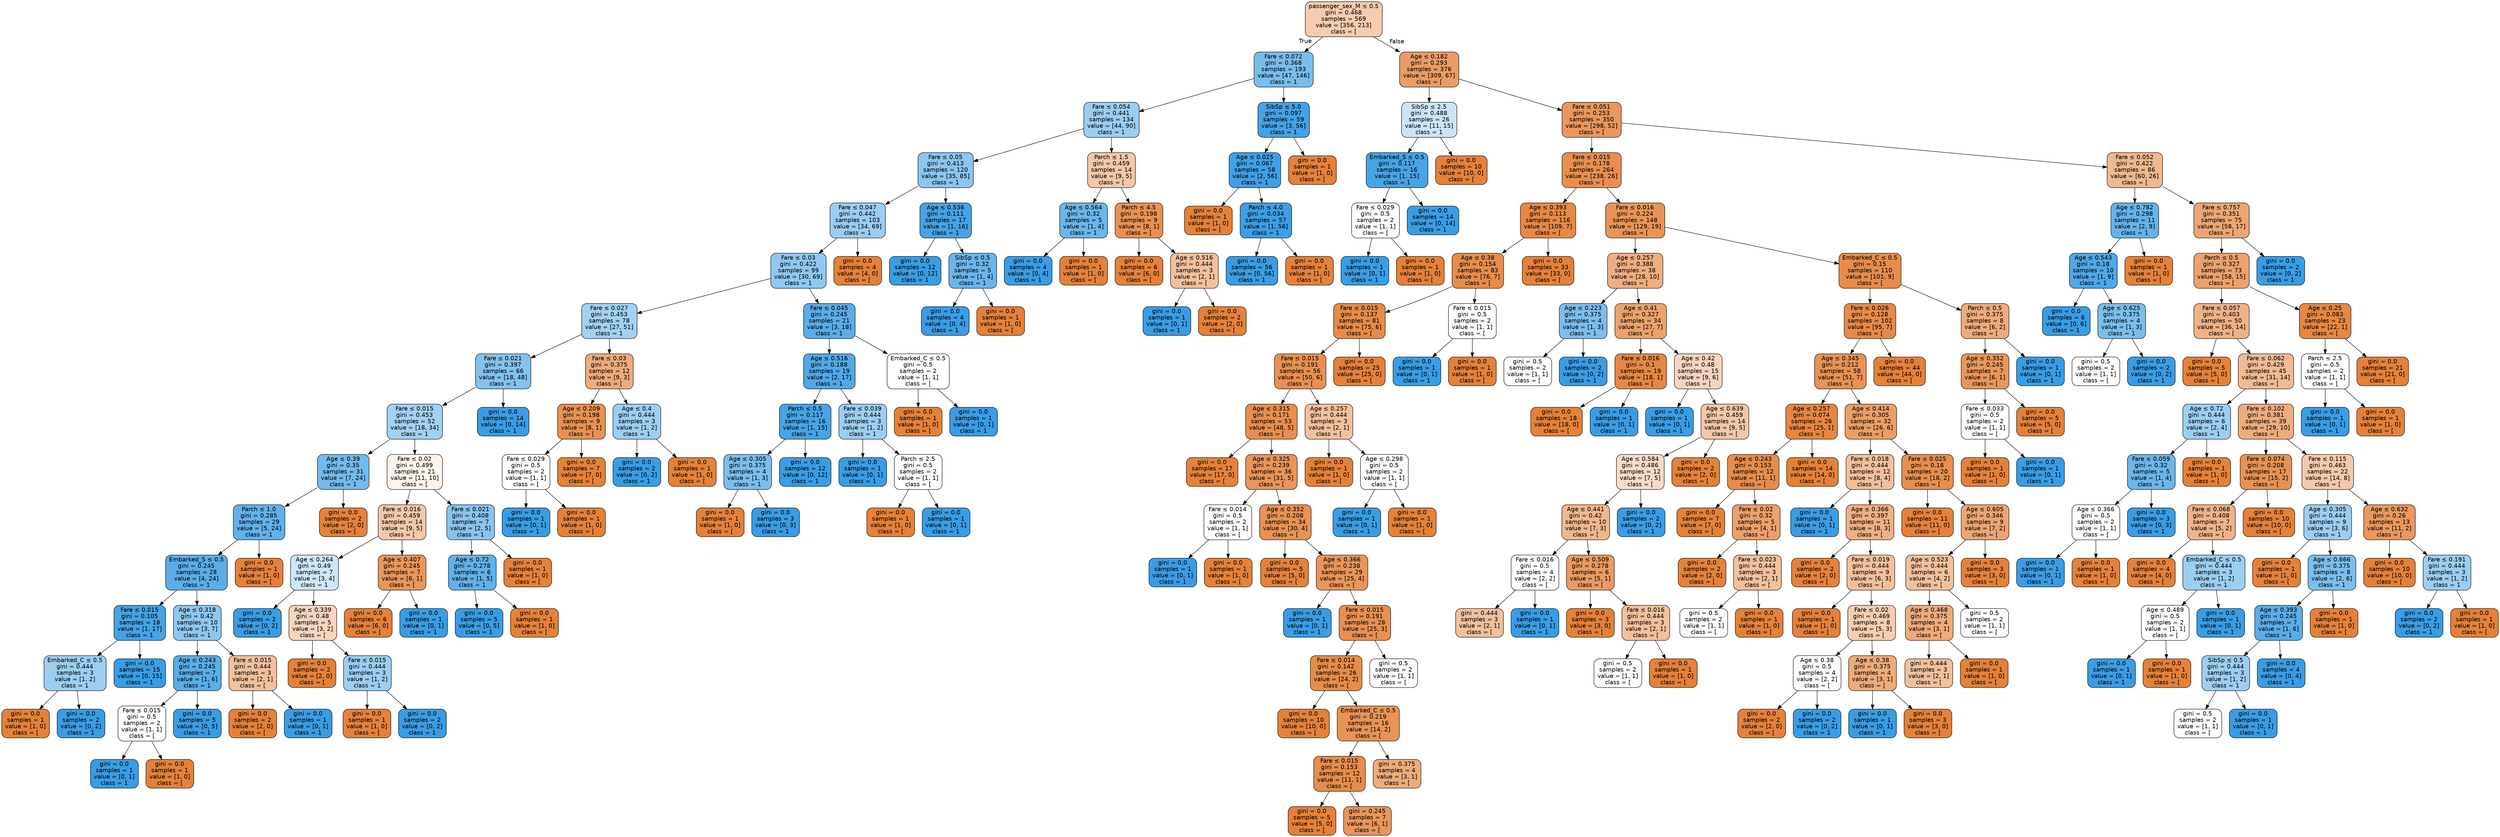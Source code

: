 digraph Tree {
node [shape=box, style="filled, rounded", color="black", fontname=helvetica] ;
edge [fontname=helvetica] ;
0 [label=<passenger_sex_M &le; 0.5<br/>gini = 0.468<br/>samples = 569<br/>value = [356, 213]<br/>class = [>, fillcolor="#f5ccaf"] ;
1 [label=<Fare &le; 0.072<br/>gini = 0.368<br/>samples = 193<br/>value = [47, 146]<br/>class = 1>, fillcolor="#79bded"] ;
0 -> 1 [labeldistance=2.5, labelangle=45, headlabel="True"] ;
2 [label=<Fare &le; 0.054<br/>gini = 0.441<br/>samples = 134<br/>value = [44, 90]<br/>class = 1>, fillcolor="#9acdf2"] ;
1 -> 2 ;
3 [label=<Fare &le; 0.05<br/>gini = 0.413<br/>samples = 120<br/>value = [35, 85]<br/>class = 1>, fillcolor="#8bc5f0"] ;
2 -> 3 ;
4 [label=<Fare &le; 0.047<br/>gini = 0.442<br/>samples = 103<br/>value = [34, 69]<br/>class = 1>, fillcolor="#9bcdf2"] ;
3 -> 4 ;
5 [label=<Fare &le; 0.03<br/>gini = 0.422<br/>samples = 99<br/>value = [30, 69]<br/>class = 1>, fillcolor="#8fc8f0"] ;
4 -> 5 ;
6 [label=<Fare &le; 0.027<br/>gini = 0.453<br/>samples = 78<br/>value = [27, 51]<br/>class = 1>, fillcolor="#a2d1f3"] ;
5 -> 6 ;
7 [label=<Fare &le; 0.021<br/>gini = 0.397<br/>samples = 66<br/>value = [18, 48]<br/>class = 1>, fillcolor="#83c2ef"] ;
6 -> 7 ;
8 [label=<Fare &le; 0.015<br/>gini = 0.453<br/>samples = 52<br/>value = [18, 34]<br/>class = 1>, fillcolor="#a2d1f3"] ;
7 -> 8 ;
9 [label=<Age &le; 0.39<br/>gini = 0.35<br/>samples = 31<br/>value = [7, 24]<br/>class = 1>, fillcolor="#73baed"] ;
8 -> 9 ;
10 [label=<Parch &le; 1.0<br/>gini = 0.285<br/>samples = 29<br/>value = [5, 24]<br/>class = 1>, fillcolor="#62b1ea"] ;
9 -> 10 ;
11 [label=<Embarked_S &le; 0.5<br/>gini = 0.245<br/>samples = 28<br/>value = [4, 24]<br/>class = 1>, fillcolor="#5aade9"] ;
10 -> 11 ;
12 [label=<Fare &le; 0.015<br/>gini = 0.105<br/>samples = 18<br/>value = [1, 17]<br/>class = 1>, fillcolor="#45a3e7"] ;
11 -> 12 ;
13 [label=<Embarked_C &le; 0.5<br/>gini = 0.444<br/>samples = 3<br/>value = [1, 2]<br/>class = 1>, fillcolor="#9ccef2"] ;
12 -> 13 ;
14 [label=<gini = 0.0<br/>samples = 1<br/>value = [1, 0]<br/>class = [>, fillcolor="#e58139"] ;
13 -> 14 ;
15 [label=<gini = 0.0<br/>samples = 2<br/>value = [0, 2]<br/>class = 1>, fillcolor="#399de5"] ;
13 -> 15 ;
16 [label=<gini = 0.0<br/>samples = 15<br/>value = [0, 15]<br/>class = 1>, fillcolor="#399de5"] ;
12 -> 16 ;
17 [label=<Age &le; 0.318<br/>gini = 0.42<br/>samples = 10<br/>value = [3, 7]<br/>class = 1>, fillcolor="#8ec7f0"] ;
11 -> 17 ;
18 [label=<Age &le; 0.243<br/>gini = 0.245<br/>samples = 7<br/>value = [1, 6]<br/>class = 1>, fillcolor="#5aade9"] ;
17 -> 18 ;
19 [label=<Fare &le; 0.015<br/>gini = 0.5<br/>samples = 2<br/>value = [1, 1]<br/>class = [>, fillcolor="#ffffff"] ;
18 -> 19 ;
20 [label=<gini = 0.0<br/>samples = 1<br/>value = [0, 1]<br/>class = 1>, fillcolor="#399de5"] ;
19 -> 20 ;
21 [label=<gini = 0.0<br/>samples = 1<br/>value = [1, 0]<br/>class = [>, fillcolor="#e58139"] ;
19 -> 21 ;
22 [label=<gini = 0.0<br/>samples = 5<br/>value = [0, 5]<br/>class = 1>, fillcolor="#399de5"] ;
18 -> 22 ;
23 [label=<Fare &le; 0.015<br/>gini = 0.444<br/>samples = 3<br/>value = [2, 1]<br/>class = [>, fillcolor="#f2c09c"] ;
17 -> 23 ;
24 [label=<gini = 0.0<br/>samples = 2<br/>value = [2, 0]<br/>class = [>, fillcolor="#e58139"] ;
23 -> 24 ;
25 [label=<gini = 0.0<br/>samples = 1<br/>value = [0, 1]<br/>class = 1>, fillcolor="#399de5"] ;
23 -> 25 ;
26 [label=<gini = 0.0<br/>samples = 1<br/>value = [1, 0]<br/>class = [>, fillcolor="#e58139"] ;
10 -> 26 ;
27 [label=<gini = 0.0<br/>samples = 2<br/>value = [2, 0]<br/>class = [>, fillcolor="#e58139"] ;
9 -> 27 ;
28 [label=<Fare &le; 0.02<br/>gini = 0.499<br/>samples = 21<br/>value = [11, 10]<br/>class = [>, fillcolor="#fdf4ed"] ;
8 -> 28 ;
29 [label=<Fare &le; 0.016<br/>gini = 0.459<br/>samples = 14<br/>value = [9, 5]<br/>class = [>, fillcolor="#f3c7a7"] ;
28 -> 29 ;
30 [label=<Age &le; 0.264<br/>gini = 0.49<br/>samples = 7<br/>value = [3, 4]<br/>class = 1>, fillcolor="#cee6f8"] ;
29 -> 30 ;
31 [label=<gini = 0.0<br/>samples = 2<br/>value = [0, 2]<br/>class = 1>, fillcolor="#399de5"] ;
30 -> 31 ;
32 [label=<Age &le; 0.339<br/>gini = 0.48<br/>samples = 5<br/>value = [3, 2]<br/>class = [>, fillcolor="#f6d5bd"] ;
30 -> 32 ;
33 [label=<gini = 0.0<br/>samples = 2<br/>value = [2, 0]<br/>class = [>, fillcolor="#e58139"] ;
32 -> 33 ;
34 [label=<Fare &le; 0.015<br/>gini = 0.444<br/>samples = 3<br/>value = [1, 2]<br/>class = 1>, fillcolor="#9ccef2"] ;
32 -> 34 ;
35 [label=<gini = 0.0<br/>samples = 1<br/>value = [1, 0]<br/>class = [>, fillcolor="#e58139"] ;
34 -> 35 ;
36 [label=<gini = 0.0<br/>samples = 2<br/>value = [0, 2]<br/>class = 1>, fillcolor="#399de5"] ;
34 -> 36 ;
37 [label=<Age &le; 0.407<br/>gini = 0.245<br/>samples = 7<br/>value = [6, 1]<br/>class = [>, fillcolor="#e9965a"] ;
29 -> 37 ;
38 [label=<gini = 0.0<br/>samples = 6<br/>value = [6, 0]<br/>class = [>, fillcolor="#e58139"] ;
37 -> 38 ;
39 [label=<gini = 0.0<br/>samples = 1<br/>value = [0, 1]<br/>class = 1>, fillcolor="#399de5"] ;
37 -> 39 ;
40 [label=<Fare &le; 0.021<br/>gini = 0.408<br/>samples = 7<br/>value = [2, 5]<br/>class = 1>, fillcolor="#88c4ef"] ;
28 -> 40 ;
41 [label=<Age &le; 0.72<br/>gini = 0.278<br/>samples = 6<br/>value = [1, 5]<br/>class = 1>, fillcolor="#61b1ea"] ;
40 -> 41 ;
42 [label=<gini = 0.0<br/>samples = 5<br/>value = [0, 5]<br/>class = 1>, fillcolor="#399de5"] ;
41 -> 42 ;
43 [label=<gini = 0.0<br/>samples = 1<br/>value = [1, 0]<br/>class = [>, fillcolor="#e58139"] ;
41 -> 43 ;
44 [label=<gini = 0.0<br/>samples = 1<br/>value = [1, 0]<br/>class = [>, fillcolor="#e58139"] ;
40 -> 44 ;
45 [label=<gini = 0.0<br/>samples = 14<br/>value = [0, 14]<br/>class = 1>, fillcolor="#399de5"] ;
7 -> 45 ;
46 [label=<Fare &le; 0.03<br/>gini = 0.375<br/>samples = 12<br/>value = [9, 3]<br/>class = [>, fillcolor="#eeab7b"] ;
6 -> 46 ;
47 [label=<Age &le; 0.209<br/>gini = 0.198<br/>samples = 9<br/>value = [8, 1]<br/>class = [>, fillcolor="#e89152"] ;
46 -> 47 ;
48 [label=<Fare &le; 0.029<br/>gini = 0.5<br/>samples = 2<br/>value = [1, 1]<br/>class = [>, fillcolor="#ffffff"] ;
47 -> 48 ;
49 [label=<gini = 0.0<br/>samples = 1<br/>value = [0, 1]<br/>class = 1>, fillcolor="#399de5"] ;
48 -> 49 ;
50 [label=<gini = 0.0<br/>samples = 1<br/>value = [1, 0]<br/>class = [>, fillcolor="#e58139"] ;
48 -> 50 ;
51 [label=<gini = 0.0<br/>samples = 7<br/>value = [7, 0]<br/>class = [>, fillcolor="#e58139"] ;
47 -> 51 ;
52 [label=<Age &le; 0.4<br/>gini = 0.444<br/>samples = 3<br/>value = [1, 2]<br/>class = 1>, fillcolor="#9ccef2"] ;
46 -> 52 ;
53 [label=<gini = 0.0<br/>samples = 2<br/>value = [0, 2]<br/>class = 1>, fillcolor="#399de5"] ;
52 -> 53 ;
54 [label=<gini = 0.0<br/>samples = 1<br/>value = [1, 0]<br/>class = [>, fillcolor="#e58139"] ;
52 -> 54 ;
55 [label=<Fare &le; 0.045<br/>gini = 0.245<br/>samples = 21<br/>value = [3, 18]<br/>class = 1>, fillcolor="#5aade9"] ;
5 -> 55 ;
56 [label=<Age &le; 0.516<br/>gini = 0.188<br/>samples = 19<br/>value = [2, 17]<br/>class = 1>, fillcolor="#50a9e8"] ;
55 -> 56 ;
57 [label=<Parch &le; 0.5<br/>gini = 0.117<br/>samples = 16<br/>value = [1, 15]<br/>class = 1>, fillcolor="#46a4e7"] ;
56 -> 57 ;
58 [label=<Age &le; 0.305<br/>gini = 0.375<br/>samples = 4<br/>value = [1, 3]<br/>class = 1>, fillcolor="#7bbeee"] ;
57 -> 58 ;
59 [label=<gini = 0.0<br/>samples = 1<br/>value = [1, 0]<br/>class = [>, fillcolor="#e58139"] ;
58 -> 59 ;
60 [label=<gini = 0.0<br/>samples = 3<br/>value = [0, 3]<br/>class = 1>, fillcolor="#399de5"] ;
58 -> 60 ;
61 [label=<gini = 0.0<br/>samples = 12<br/>value = [0, 12]<br/>class = 1>, fillcolor="#399de5"] ;
57 -> 61 ;
62 [label=<Fare &le; 0.039<br/>gini = 0.444<br/>samples = 3<br/>value = [1, 2]<br/>class = 1>, fillcolor="#9ccef2"] ;
56 -> 62 ;
63 [label=<gini = 0.0<br/>samples = 1<br/>value = [0, 1]<br/>class = 1>, fillcolor="#399de5"] ;
62 -> 63 ;
64 [label=<Parch &le; 2.5<br/>gini = 0.5<br/>samples = 2<br/>value = [1, 1]<br/>class = [>, fillcolor="#ffffff"] ;
62 -> 64 ;
65 [label=<gini = 0.0<br/>samples = 1<br/>value = [1, 0]<br/>class = [>, fillcolor="#e58139"] ;
64 -> 65 ;
66 [label=<gini = 0.0<br/>samples = 1<br/>value = [0, 1]<br/>class = 1>, fillcolor="#399de5"] ;
64 -> 66 ;
67 [label=<Embarked_C &le; 0.5<br/>gini = 0.5<br/>samples = 2<br/>value = [1, 1]<br/>class = [>, fillcolor="#ffffff"] ;
55 -> 67 ;
68 [label=<gini = 0.0<br/>samples = 1<br/>value = [1, 0]<br/>class = [>, fillcolor="#e58139"] ;
67 -> 68 ;
69 [label=<gini = 0.0<br/>samples = 1<br/>value = [0, 1]<br/>class = 1>, fillcolor="#399de5"] ;
67 -> 69 ;
70 [label=<gini = 0.0<br/>samples = 4<br/>value = [4, 0]<br/>class = [>, fillcolor="#e58139"] ;
4 -> 70 ;
71 [label=<Age &le; 0.536<br/>gini = 0.111<br/>samples = 17<br/>value = [1, 16]<br/>class = 1>, fillcolor="#45a3e7"] ;
3 -> 71 ;
72 [label=<gini = 0.0<br/>samples = 12<br/>value = [0, 12]<br/>class = 1>, fillcolor="#399de5"] ;
71 -> 72 ;
73 [label=<SibSp &le; 0.5<br/>gini = 0.32<br/>samples = 5<br/>value = [1, 4]<br/>class = 1>, fillcolor="#6ab6ec"] ;
71 -> 73 ;
74 [label=<gini = 0.0<br/>samples = 4<br/>value = [0, 4]<br/>class = 1>, fillcolor="#399de5"] ;
73 -> 74 ;
75 [label=<gini = 0.0<br/>samples = 1<br/>value = [1, 0]<br/>class = [>, fillcolor="#e58139"] ;
73 -> 75 ;
76 [label=<Parch &le; 1.5<br/>gini = 0.459<br/>samples = 14<br/>value = [9, 5]<br/>class = [>, fillcolor="#f3c7a7"] ;
2 -> 76 ;
77 [label=<Age &le; 0.564<br/>gini = 0.32<br/>samples = 5<br/>value = [1, 4]<br/>class = 1>, fillcolor="#6ab6ec"] ;
76 -> 77 ;
78 [label=<gini = 0.0<br/>samples = 4<br/>value = [0, 4]<br/>class = 1>, fillcolor="#399de5"] ;
77 -> 78 ;
79 [label=<gini = 0.0<br/>samples = 1<br/>value = [1, 0]<br/>class = [>, fillcolor="#e58139"] ;
77 -> 79 ;
80 [label=<Parch &le; 4.5<br/>gini = 0.198<br/>samples = 9<br/>value = [8, 1]<br/>class = [>, fillcolor="#e89152"] ;
76 -> 80 ;
81 [label=<gini = 0.0<br/>samples = 6<br/>value = [6, 0]<br/>class = [>, fillcolor="#e58139"] ;
80 -> 81 ;
82 [label=<Age &le; 0.516<br/>gini = 0.444<br/>samples = 3<br/>value = [2, 1]<br/>class = [>, fillcolor="#f2c09c"] ;
80 -> 82 ;
83 [label=<gini = 0.0<br/>samples = 1<br/>value = [0, 1]<br/>class = 1>, fillcolor="#399de5"] ;
82 -> 83 ;
84 [label=<gini = 0.0<br/>samples = 2<br/>value = [2, 0]<br/>class = [>, fillcolor="#e58139"] ;
82 -> 84 ;
85 [label=<SibSp &le; 5.0<br/>gini = 0.097<br/>samples = 59<br/>value = [3, 56]<br/>class = 1>, fillcolor="#44a2e6"] ;
1 -> 85 ;
86 [label=<Age &le; 0.025<br/>gini = 0.067<br/>samples = 58<br/>value = [2, 56]<br/>class = 1>, fillcolor="#40a0e6"] ;
85 -> 86 ;
87 [label=<gini = 0.0<br/>samples = 1<br/>value = [1, 0]<br/>class = [>, fillcolor="#e58139"] ;
86 -> 87 ;
88 [label=<Parch &le; 4.0<br/>gini = 0.034<br/>samples = 57<br/>value = [1, 56]<br/>class = 1>, fillcolor="#3d9fe5"] ;
86 -> 88 ;
89 [label=<gini = 0.0<br/>samples = 56<br/>value = [0, 56]<br/>class = 1>, fillcolor="#399de5"] ;
88 -> 89 ;
90 [label=<gini = 0.0<br/>samples = 1<br/>value = [1, 0]<br/>class = [>, fillcolor="#e58139"] ;
88 -> 90 ;
91 [label=<gini = 0.0<br/>samples = 1<br/>value = [1, 0]<br/>class = [>, fillcolor="#e58139"] ;
85 -> 91 ;
92 [label=<Age &le; 0.182<br/>gini = 0.293<br/>samples = 376<br/>value = [309, 67]<br/>class = [>, fillcolor="#eb9c64"] ;
0 -> 92 [labeldistance=2.5, labelangle=-45, headlabel="False"] ;
93 [label=<SibSp &le; 2.5<br/>gini = 0.488<br/>samples = 26<br/>value = [11, 15]<br/>class = 1>, fillcolor="#cae5f8"] ;
92 -> 93 ;
94 [label=<Embarked_S &le; 0.5<br/>gini = 0.117<br/>samples = 16<br/>value = [1, 15]<br/>class = 1>, fillcolor="#46a4e7"] ;
93 -> 94 ;
95 [label=<Fare &le; 0.029<br/>gini = 0.5<br/>samples = 2<br/>value = [1, 1]<br/>class = [>, fillcolor="#ffffff"] ;
94 -> 95 ;
96 [label=<gini = 0.0<br/>samples = 1<br/>value = [0, 1]<br/>class = 1>, fillcolor="#399de5"] ;
95 -> 96 ;
97 [label=<gini = 0.0<br/>samples = 1<br/>value = [1, 0]<br/>class = [>, fillcolor="#e58139"] ;
95 -> 97 ;
98 [label=<gini = 0.0<br/>samples = 14<br/>value = [0, 14]<br/>class = 1>, fillcolor="#399de5"] ;
94 -> 98 ;
99 [label=<gini = 0.0<br/>samples = 10<br/>value = [10, 0]<br/>class = [>, fillcolor="#e58139"] ;
93 -> 99 ;
100 [label=<Fare &le; 0.051<br/>gini = 0.253<br/>samples = 350<br/>value = [298, 52]<br/>class = [>, fillcolor="#ea975c"] ;
92 -> 100 ;
101 [label=<Fare &le; 0.015<br/>gini = 0.178<br/>samples = 264<br/>value = [238, 26]<br/>class = [>, fillcolor="#e88f4f"] ;
100 -> 101 ;
102 [label=<Age &le; 0.393<br/>gini = 0.113<br/>samples = 116<br/>value = [109, 7]<br/>class = [>, fillcolor="#e78946"] ;
101 -> 102 ;
103 [label=<Age &le; 0.38<br/>gini = 0.154<br/>samples = 83<br/>value = [76, 7]<br/>class = [>, fillcolor="#e78d4b"] ;
102 -> 103 ;
104 [label=<Fare &le; 0.015<br/>gini = 0.137<br/>samples = 81<br/>value = [75, 6]<br/>class = [>, fillcolor="#e78b49"] ;
103 -> 104 ;
105 [label=<Fare &le; 0.015<br/>gini = 0.191<br/>samples = 56<br/>value = [50, 6]<br/>class = [>, fillcolor="#e89051"] ;
104 -> 105 ;
106 [label=<Age &le; 0.315<br/>gini = 0.171<br/>samples = 53<br/>value = [48, 5]<br/>class = [>, fillcolor="#e88e4e"] ;
105 -> 106 ;
107 [label=<gini = 0.0<br/>samples = 17<br/>value = [17, 0]<br/>class = [>, fillcolor="#e58139"] ;
106 -> 107 ;
108 [label=<Age &le; 0.325<br/>gini = 0.239<br/>samples = 36<br/>value = [31, 5]<br/>class = [>, fillcolor="#e99559"] ;
106 -> 108 ;
109 [label=<Fare &le; 0.014<br/>gini = 0.5<br/>samples = 2<br/>value = [1, 1]<br/>class = [>, fillcolor="#ffffff"] ;
108 -> 109 ;
110 [label=<gini = 0.0<br/>samples = 1<br/>value = [0, 1]<br/>class = 1>, fillcolor="#399de5"] ;
109 -> 110 ;
111 [label=<gini = 0.0<br/>samples = 1<br/>value = [1, 0]<br/>class = [>, fillcolor="#e58139"] ;
109 -> 111 ;
112 [label=<Age &le; 0.352<br/>gini = 0.208<br/>samples = 34<br/>value = [30, 4]<br/>class = [>, fillcolor="#e89253"] ;
108 -> 112 ;
113 [label=<gini = 0.0<br/>samples = 5<br/>value = [5, 0]<br/>class = [>, fillcolor="#e58139"] ;
112 -> 113 ;
114 [label=<Age &le; 0.366<br/>gini = 0.238<br/>samples = 29<br/>value = [25, 4]<br/>class = [>, fillcolor="#e99559"] ;
112 -> 114 ;
115 [label=<gini = 0.0<br/>samples = 1<br/>value = [0, 1]<br/>class = 1>, fillcolor="#399de5"] ;
114 -> 115 ;
116 [label=<Fare &le; 0.015<br/>gini = 0.191<br/>samples = 28<br/>value = [25, 3]<br/>class = [>, fillcolor="#e89051"] ;
114 -> 116 ;
117 [label=<Fare &le; 0.014<br/>gini = 0.142<br/>samples = 26<br/>value = [24, 2]<br/>class = [>, fillcolor="#e78c49"] ;
116 -> 117 ;
118 [label=<gini = 0.0<br/>samples = 10<br/>value = [10, 0]<br/>class = [>, fillcolor="#e58139"] ;
117 -> 118 ;
119 [label=<Embarked_C &le; 0.5<br/>gini = 0.219<br/>samples = 16<br/>value = [14, 2]<br/>class = [>, fillcolor="#e99355"] ;
117 -> 119 ;
120 [label=<Fare &le; 0.015<br/>gini = 0.153<br/>samples = 12<br/>value = [11, 1]<br/>class = [>, fillcolor="#e78c4b"] ;
119 -> 120 ;
121 [label=<gini = 0.0<br/>samples = 5<br/>value = [5, 0]<br/>class = [>, fillcolor="#e58139"] ;
120 -> 121 ;
122 [label=<gini = 0.245<br/>samples = 7<br/>value = [6, 1]<br/>class = [>, fillcolor="#e9965a"] ;
120 -> 122 ;
123 [label=<gini = 0.375<br/>samples = 4<br/>value = [3, 1]<br/>class = [>, fillcolor="#eeab7b"] ;
119 -> 123 ;
124 [label=<gini = 0.5<br/>samples = 2<br/>value = [1, 1]<br/>class = [>, fillcolor="#ffffff"] ;
116 -> 124 ;
125 [label=<Age &le; 0.257<br/>gini = 0.444<br/>samples = 3<br/>value = [2, 1]<br/>class = [>, fillcolor="#f2c09c"] ;
105 -> 125 ;
126 [label=<gini = 0.0<br/>samples = 1<br/>value = [1, 0]<br/>class = [>, fillcolor="#e58139"] ;
125 -> 126 ;
127 [label=<Age &le; 0.298<br/>gini = 0.5<br/>samples = 2<br/>value = [1, 1]<br/>class = [>, fillcolor="#ffffff"] ;
125 -> 127 ;
128 [label=<gini = 0.0<br/>samples = 1<br/>value = [0, 1]<br/>class = 1>, fillcolor="#399de5"] ;
127 -> 128 ;
129 [label=<gini = 0.0<br/>samples = 1<br/>value = [1, 0]<br/>class = [>, fillcolor="#e58139"] ;
127 -> 129 ;
130 [label=<gini = 0.0<br/>samples = 25<br/>value = [25, 0]<br/>class = [>, fillcolor="#e58139"] ;
104 -> 130 ;
131 [label=<Fare &le; 0.015<br/>gini = 0.5<br/>samples = 2<br/>value = [1, 1]<br/>class = [>, fillcolor="#ffffff"] ;
103 -> 131 ;
132 [label=<gini = 0.0<br/>samples = 1<br/>value = [0, 1]<br/>class = 1>, fillcolor="#399de5"] ;
131 -> 132 ;
133 [label=<gini = 0.0<br/>samples = 1<br/>value = [1, 0]<br/>class = [>, fillcolor="#e58139"] ;
131 -> 133 ;
134 [label=<gini = 0.0<br/>samples = 33<br/>value = [33, 0]<br/>class = [>, fillcolor="#e58139"] ;
102 -> 134 ;
135 [label=<Fare &le; 0.016<br/>gini = 0.224<br/>samples = 148<br/>value = [129, 19]<br/>class = [>, fillcolor="#e99456"] ;
101 -> 135 ;
136 [label=<Age &le; 0.257<br/>gini = 0.388<br/>samples = 38<br/>value = [28, 10]<br/>class = [>, fillcolor="#eeae80"] ;
135 -> 136 ;
137 [label=<Age &le; 0.223<br/>gini = 0.375<br/>samples = 4<br/>value = [1, 3]<br/>class = 1>, fillcolor="#7bbeee"] ;
136 -> 137 ;
138 [label=<gini = 0.5<br/>samples = 2<br/>value = [1, 1]<br/>class = [>, fillcolor="#ffffff"] ;
137 -> 138 ;
139 [label=<gini = 0.0<br/>samples = 2<br/>value = [0, 2]<br/>class = 1>, fillcolor="#399de5"] ;
137 -> 139 ;
140 [label=<Age &le; 0.41<br/>gini = 0.327<br/>samples = 34<br/>value = [27, 7]<br/>class = [>, fillcolor="#eca26c"] ;
136 -> 140 ;
141 [label=<Fare &le; 0.016<br/>gini = 0.1<br/>samples = 19<br/>value = [18, 1]<br/>class = [>, fillcolor="#e68844"] ;
140 -> 141 ;
142 [label=<gini = 0.0<br/>samples = 18<br/>value = [18, 0]<br/>class = [>, fillcolor="#e58139"] ;
141 -> 142 ;
143 [label=<gini = 0.0<br/>samples = 1<br/>value = [0, 1]<br/>class = 1>, fillcolor="#399de5"] ;
141 -> 143 ;
144 [label=<Age &le; 0.42<br/>gini = 0.48<br/>samples = 15<br/>value = [9, 6]<br/>class = [>, fillcolor="#f6d5bd"] ;
140 -> 144 ;
145 [label=<gini = 0.0<br/>samples = 1<br/>value = [0, 1]<br/>class = 1>, fillcolor="#399de5"] ;
144 -> 145 ;
146 [label=<Age &le; 0.639<br/>gini = 0.459<br/>samples = 14<br/>value = [9, 5]<br/>class = [>, fillcolor="#f3c7a7"] ;
144 -> 146 ;
147 [label=<Age &le; 0.584<br/>gini = 0.486<br/>samples = 12<br/>value = [7, 5]<br/>class = [>, fillcolor="#f8dbc6"] ;
146 -> 147 ;
148 [label=<Age &le; 0.441<br/>gini = 0.42<br/>samples = 10<br/>value = [7, 3]<br/>class = [>, fillcolor="#f0b78e"] ;
147 -> 148 ;
149 [label=<Fare &le; 0.016<br/>gini = 0.5<br/>samples = 4<br/>value = [2, 2]<br/>class = [>, fillcolor="#ffffff"] ;
148 -> 149 ;
150 [label=<gini = 0.444<br/>samples = 3<br/>value = [2, 1]<br/>class = [>, fillcolor="#f2c09c"] ;
149 -> 150 ;
151 [label=<gini = 0.0<br/>samples = 1<br/>value = [0, 1]<br/>class = 1>, fillcolor="#399de5"] ;
149 -> 151 ;
152 [label=<Age &le; 0.509<br/>gini = 0.278<br/>samples = 6<br/>value = [5, 1]<br/>class = [>, fillcolor="#ea9a61"] ;
148 -> 152 ;
153 [label=<gini = 0.0<br/>samples = 3<br/>value = [3, 0]<br/>class = [>, fillcolor="#e58139"] ;
152 -> 153 ;
154 [label=<Fare &le; 0.016<br/>gini = 0.444<br/>samples = 3<br/>value = [2, 1]<br/>class = [>, fillcolor="#f2c09c"] ;
152 -> 154 ;
155 [label=<gini = 0.5<br/>samples = 2<br/>value = [1, 1]<br/>class = [>, fillcolor="#ffffff"] ;
154 -> 155 ;
156 [label=<gini = 0.0<br/>samples = 1<br/>value = [1, 0]<br/>class = [>, fillcolor="#e58139"] ;
154 -> 156 ;
157 [label=<gini = 0.0<br/>samples = 2<br/>value = [0, 2]<br/>class = 1>, fillcolor="#399de5"] ;
147 -> 157 ;
158 [label=<gini = 0.0<br/>samples = 2<br/>value = [2, 0]<br/>class = [>, fillcolor="#e58139"] ;
146 -> 158 ;
159 [label=<Embarked_C &le; 0.5<br/>gini = 0.15<br/>samples = 110<br/>value = [101, 9]<br/>class = [>, fillcolor="#e78c4b"] ;
135 -> 159 ;
160 [label=<Fare &le; 0.026<br/>gini = 0.128<br/>samples = 102<br/>value = [95, 7]<br/>class = [>, fillcolor="#e78a48"] ;
159 -> 160 ;
161 [label=<Age &le; 0.345<br/>gini = 0.212<br/>samples = 58<br/>value = [51, 7]<br/>class = [>, fillcolor="#e99254"] ;
160 -> 161 ;
162 [label=<Age &le; 0.257<br/>gini = 0.074<br/>samples = 26<br/>value = [25, 1]<br/>class = [>, fillcolor="#e68641"] ;
161 -> 162 ;
163 [label=<Age &le; 0.243<br/>gini = 0.153<br/>samples = 12<br/>value = [11, 1]<br/>class = [>, fillcolor="#e78c4b"] ;
162 -> 163 ;
164 [label=<gini = 0.0<br/>samples = 7<br/>value = [7, 0]<br/>class = [>, fillcolor="#e58139"] ;
163 -> 164 ;
165 [label=<Fare &le; 0.02<br/>gini = 0.32<br/>samples = 5<br/>value = [4, 1]<br/>class = [>, fillcolor="#eca06a"] ;
163 -> 165 ;
166 [label=<gini = 0.0<br/>samples = 2<br/>value = [2, 0]<br/>class = [>, fillcolor="#e58139"] ;
165 -> 166 ;
167 [label=<Fare &le; 0.023<br/>gini = 0.444<br/>samples = 3<br/>value = [2, 1]<br/>class = [>, fillcolor="#f2c09c"] ;
165 -> 167 ;
168 [label=<gini = 0.5<br/>samples = 2<br/>value = [1, 1]<br/>class = [>, fillcolor="#ffffff"] ;
167 -> 168 ;
169 [label=<gini = 0.0<br/>samples = 1<br/>value = [1, 0]<br/>class = [>, fillcolor="#e58139"] ;
167 -> 169 ;
170 [label=<gini = 0.0<br/>samples = 14<br/>value = [14, 0]<br/>class = [>, fillcolor="#e58139"] ;
162 -> 170 ;
171 [label=<Age &le; 0.414<br/>gini = 0.305<br/>samples = 32<br/>value = [26, 6]<br/>class = [>, fillcolor="#eb9e67"] ;
161 -> 171 ;
172 [label=<Fare &le; 0.018<br/>gini = 0.444<br/>samples = 12<br/>value = [8, 4]<br/>class = [>, fillcolor="#f2c09c"] ;
171 -> 172 ;
173 [label=<gini = 0.0<br/>samples = 1<br/>value = [0, 1]<br/>class = 1>, fillcolor="#399de5"] ;
172 -> 173 ;
174 [label=<Age &le; 0.366<br/>gini = 0.397<br/>samples = 11<br/>value = [8, 3]<br/>class = [>, fillcolor="#efb083"] ;
172 -> 174 ;
175 [label=<gini = 0.0<br/>samples = 2<br/>value = [2, 0]<br/>class = [>, fillcolor="#e58139"] ;
174 -> 175 ;
176 [label=<Fare &le; 0.019<br/>gini = 0.444<br/>samples = 9<br/>value = [6, 3]<br/>class = [>, fillcolor="#f2c09c"] ;
174 -> 176 ;
177 [label=<gini = 0.0<br/>samples = 1<br/>value = [1, 0]<br/>class = [>, fillcolor="#e58139"] ;
176 -> 177 ;
178 [label=<Fare &le; 0.02<br/>gini = 0.469<br/>samples = 8<br/>value = [5, 3]<br/>class = [>, fillcolor="#f5cdb0"] ;
176 -> 178 ;
179 [label=<Age &le; 0.38<br/>gini = 0.5<br/>samples = 4<br/>value = [2, 2]<br/>class = [>, fillcolor="#ffffff"] ;
178 -> 179 ;
180 [label=<gini = 0.0<br/>samples = 2<br/>value = [2, 0]<br/>class = [>, fillcolor="#e58139"] ;
179 -> 180 ;
181 [label=<gini = 0.0<br/>samples = 2<br/>value = [0, 2]<br/>class = 1>, fillcolor="#399de5"] ;
179 -> 181 ;
182 [label=<Age &le; 0.38<br/>gini = 0.375<br/>samples = 4<br/>value = [3, 1]<br/>class = [>, fillcolor="#eeab7b"] ;
178 -> 182 ;
183 [label=<gini = 0.0<br/>samples = 1<br/>value = [0, 1]<br/>class = 1>, fillcolor="#399de5"] ;
182 -> 183 ;
184 [label=<gini = 0.0<br/>samples = 3<br/>value = [3, 0]<br/>class = [>, fillcolor="#e58139"] ;
182 -> 184 ;
185 [label=<Fare &le; 0.025<br/>gini = 0.18<br/>samples = 20<br/>value = [18, 2]<br/>class = [>, fillcolor="#e88f4f"] ;
171 -> 185 ;
186 [label=<gini = 0.0<br/>samples = 11<br/>value = [11, 0]<br/>class = [>, fillcolor="#e58139"] ;
185 -> 186 ;
187 [label=<Age &le; 0.605<br/>gini = 0.346<br/>samples = 9<br/>value = [7, 2]<br/>class = [>, fillcolor="#eca572"] ;
185 -> 187 ;
188 [label=<Age &le; 0.523<br/>gini = 0.444<br/>samples = 6<br/>value = [4, 2]<br/>class = [>, fillcolor="#f2c09c"] ;
187 -> 188 ;
189 [label=<Age &le; 0.468<br/>gini = 0.375<br/>samples = 4<br/>value = [3, 1]<br/>class = [>, fillcolor="#eeab7b"] ;
188 -> 189 ;
190 [label=<gini = 0.444<br/>samples = 3<br/>value = [2, 1]<br/>class = [>, fillcolor="#f2c09c"] ;
189 -> 190 ;
191 [label=<gini = 0.0<br/>samples = 1<br/>value = [1, 0]<br/>class = [>, fillcolor="#e58139"] ;
189 -> 191 ;
192 [label=<gini = 0.5<br/>samples = 2<br/>value = [1, 1]<br/>class = [>, fillcolor="#ffffff"] ;
188 -> 192 ;
193 [label=<gini = 0.0<br/>samples = 3<br/>value = [3, 0]<br/>class = [>, fillcolor="#e58139"] ;
187 -> 193 ;
194 [label=<gini = 0.0<br/>samples = 44<br/>value = [44, 0]<br/>class = [>, fillcolor="#e58139"] ;
160 -> 194 ;
195 [label=<Parch &le; 0.5<br/>gini = 0.375<br/>samples = 8<br/>value = [6, 2]<br/>class = [>, fillcolor="#eeab7b"] ;
159 -> 195 ;
196 [label=<Age &le; 0.352<br/>gini = 0.245<br/>samples = 7<br/>value = [6, 1]<br/>class = [>, fillcolor="#e9965a"] ;
195 -> 196 ;
197 [label=<Fare &le; 0.033<br/>gini = 0.5<br/>samples = 2<br/>value = [1, 1]<br/>class = [>, fillcolor="#ffffff"] ;
196 -> 197 ;
198 [label=<gini = 0.0<br/>samples = 1<br/>value = [1, 0]<br/>class = [>, fillcolor="#e58139"] ;
197 -> 198 ;
199 [label=<gini = 0.0<br/>samples = 1<br/>value = [0, 1]<br/>class = 1>, fillcolor="#399de5"] ;
197 -> 199 ;
200 [label=<gini = 0.0<br/>samples = 5<br/>value = [5, 0]<br/>class = [>, fillcolor="#e58139"] ;
196 -> 200 ;
201 [label=<gini = 0.0<br/>samples = 1<br/>value = [0, 1]<br/>class = 1>, fillcolor="#399de5"] ;
195 -> 201 ;
202 [label=<Fare &le; 0.052<br/>gini = 0.422<br/>samples = 86<br/>value = [60, 26]<br/>class = [>, fillcolor="#f0b88f"] ;
100 -> 202 ;
203 [label=<Age &le; 0.782<br/>gini = 0.298<br/>samples = 11<br/>value = [2, 9]<br/>class = 1>, fillcolor="#65b3eb"] ;
202 -> 203 ;
204 [label=<Age &le; 0.543<br/>gini = 0.18<br/>samples = 10<br/>value = [1, 9]<br/>class = 1>, fillcolor="#4fa8e8"] ;
203 -> 204 ;
205 [label=<gini = 0.0<br/>samples = 6<br/>value = [0, 6]<br/>class = 1>, fillcolor="#399de5"] ;
204 -> 205 ;
206 [label=<Age &le; 0.625<br/>gini = 0.375<br/>samples = 4<br/>value = [1, 3]<br/>class = 1>, fillcolor="#7bbeee"] ;
204 -> 206 ;
207 [label=<gini = 0.5<br/>samples = 2<br/>value = [1, 1]<br/>class = [>, fillcolor="#ffffff"] ;
206 -> 207 ;
208 [label=<gini = 0.0<br/>samples = 2<br/>value = [0, 2]<br/>class = 1>, fillcolor="#399de5"] ;
206 -> 208 ;
209 [label=<gini = 0.0<br/>samples = 1<br/>value = [1, 0]<br/>class = [>, fillcolor="#e58139"] ;
203 -> 209 ;
210 [label=<Fare &le; 0.757<br/>gini = 0.351<br/>samples = 75<br/>value = [58, 17]<br/>class = [>, fillcolor="#eda673"] ;
202 -> 210 ;
211 [label=<Parch &le; 0.5<br/>gini = 0.327<br/>samples = 73<br/>value = [58, 15]<br/>class = [>, fillcolor="#eca26c"] ;
210 -> 211 ;
212 [label=<Fare &le; 0.057<br/>gini = 0.403<br/>samples = 50<br/>value = [36, 14]<br/>class = [>, fillcolor="#efb286"] ;
211 -> 212 ;
213 [label=<gini = 0.0<br/>samples = 5<br/>value = [5, 0]<br/>class = [>, fillcolor="#e58139"] ;
212 -> 213 ;
214 [label=<Fare &le; 0.062<br/>gini = 0.429<br/>samples = 45<br/>value = [31, 14]<br/>class = [>, fillcolor="#f1ba92"] ;
212 -> 214 ;
215 [label=<Age &le; 0.72<br/>gini = 0.444<br/>samples = 6<br/>value = [2, 4]<br/>class = 1>, fillcolor="#9ccef2"] ;
214 -> 215 ;
216 [label=<Fare &le; 0.059<br/>gini = 0.32<br/>samples = 5<br/>value = [1, 4]<br/>class = 1>, fillcolor="#6ab6ec"] ;
215 -> 216 ;
217 [label=<Age &le; 0.366<br/>gini = 0.5<br/>samples = 2<br/>value = [1, 1]<br/>class = [>, fillcolor="#ffffff"] ;
216 -> 217 ;
218 [label=<gini = 0.0<br/>samples = 1<br/>value = [0, 1]<br/>class = 1>, fillcolor="#399de5"] ;
217 -> 218 ;
219 [label=<gini = 0.0<br/>samples = 1<br/>value = [1, 0]<br/>class = [>, fillcolor="#e58139"] ;
217 -> 219 ;
220 [label=<gini = 0.0<br/>samples = 3<br/>value = [0, 3]<br/>class = 1>, fillcolor="#399de5"] ;
216 -> 220 ;
221 [label=<gini = 0.0<br/>samples = 1<br/>value = [1, 0]<br/>class = [>, fillcolor="#e58139"] ;
215 -> 221 ;
222 [label=<Fare &le; 0.102<br/>gini = 0.381<br/>samples = 39<br/>value = [29, 10]<br/>class = [>, fillcolor="#eeac7d"] ;
214 -> 222 ;
223 [label=<Fare &le; 0.074<br/>gini = 0.208<br/>samples = 17<br/>value = [15, 2]<br/>class = [>, fillcolor="#e89253"] ;
222 -> 223 ;
224 [label=<Fare &le; 0.068<br/>gini = 0.408<br/>samples = 7<br/>value = [5, 2]<br/>class = [>, fillcolor="#efb388"] ;
223 -> 224 ;
225 [label=<gini = 0.0<br/>samples = 4<br/>value = [4, 0]<br/>class = [>, fillcolor="#e58139"] ;
224 -> 225 ;
226 [label=<Embarked_C &le; 0.5<br/>gini = 0.444<br/>samples = 3<br/>value = [1, 2]<br/>class = 1>, fillcolor="#9ccef2"] ;
224 -> 226 ;
227 [label=<Age &le; 0.489<br/>gini = 0.5<br/>samples = 2<br/>value = [1, 1]<br/>class = [>, fillcolor="#ffffff"] ;
226 -> 227 ;
228 [label=<gini = 0.0<br/>samples = 1<br/>value = [0, 1]<br/>class = 1>, fillcolor="#399de5"] ;
227 -> 228 ;
229 [label=<gini = 0.0<br/>samples = 1<br/>value = [1, 0]<br/>class = [>, fillcolor="#e58139"] ;
227 -> 229 ;
230 [label=<gini = 0.0<br/>samples = 1<br/>value = [0, 1]<br/>class = 1>, fillcolor="#399de5"] ;
226 -> 230 ;
231 [label=<gini = 0.0<br/>samples = 10<br/>value = [10, 0]<br/>class = [>, fillcolor="#e58139"] ;
223 -> 231 ;
232 [label=<Fare &le; 0.115<br/>gini = 0.463<br/>samples = 22<br/>value = [14, 8]<br/>class = [>, fillcolor="#f4c9aa"] ;
222 -> 232 ;
233 [label=<Age &le; 0.305<br/>gini = 0.444<br/>samples = 9<br/>value = [3, 6]<br/>class = 1>, fillcolor="#9ccef2"] ;
232 -> 233 ;
234 [label=<gini = 0.0<br/>samples = 1<br/>value = [1, 0]<br/>class = [>, fillcolor="#e58139"] ;
233 -> 234 ;
235 [label=<Age &le; 0.666<br/>gini = 0.375<br/>samples = 8<br/>value = [2, 6]<br/>class = 1>, fillcolor="#7bbeee"] ;
233 -> 235 ;
236 [label=<Age &le; 0.393<br/>gini = 0.245<br/>samples = 7<br/>value = [1, 6]<br/>class = 1>, fillcolor="#5aade9"] ;
235 -> 236 ;
237 [label=<SibSp &le; 0.5<br/>gini = 0.444<br/>samples = 3<br/>value = [1, 2]<br/>class = 1>, fillcolor="#9ccef2"] ;
236 -> 237 ;
238 [label=<gini = 0.5<br/>samples = 2<br/>value = [1, 1]<br/>class = [>, fillcolor="#ffffff"] ;
237 -> 238 ;
239 [label=<gini = 0.0<br/>samples = 1<br/>value = [0, 1]<br/>class = 1>, fillcolor="#399de5"] ;
237 -> 239 ;
240 [label=<gini = 0.0<br/>samples = 4<br/>value = [0, 4]<br/>class = 1>, fillcolor="#399de5"] ;
236 -> 240 ;
241 [label=<gini = 0.0<br/>samples = 1<br/>value = [1, 0]<br/>class = [>, fillcolor="#e58139"] ;
235 -> 241 ;
242 [label=<Age &le; 0.632<br/>gini = 0.26<br/>samples = 13<br/>value = [11, 2]<br/>class = [>, fillcolor="#ea985d"] ;
232 -> 242 ;
243 [label=<gini = 0.0<br/>samples = 10<br/>value = [10, 0]<br/>class = [>, fillcolor="#e58139"] ;
242 -> 243 ;
244 [label=<Fare &le; 0.191<br/>gini = 0.444<br/>samples = 3<br/>value = [1, 2]<br/>class = 1>, fillcolor="#9ccef2"] ;
242 -> 244 ;
245 [label=<gini = 0.0<br/>samples = 2<br/>value = [0, 2]<br/>class = 1>, fillcolor="#399de5"] ;
244 -> 245 ;
246 [label=<gini = 0.0<br/>samples = 1<br/>value = [1, 0]<br/>class = [>, fillcolor="#e58139"] ;
244 -> 246 ;
247 [label=<Age &le; 0.25<br/>gini = 0.083<br/>samples = 23<br/>value = [22, 1]<br/>class = [>, fillcolor="#e68742"] ;
211 -> 247 ;
248 [label=<Parch &le; 2.5<br/>gini = 0.5<br/>samples = 2<br/>value = [1, 1]<br/>class = [>, fillcolor="#ffffff"] ;
247 -> 248 ;
249 [label=<gini = 0.0<br/>samples = 1<br/>value = [0, 1]<br/>class = 1>, fillcolor="#399de5"] ;
248 -> 249 ;
250 [label=<gini = 0.0<br/>samples = 1<br/>value = [1, 0]<br/>class = [>, fillcolor="#e58139"] ;
248 -> 250 ;
251 [label=<gini = 0.0<br/>samples = 21<br/>value = [21, 0]<br/>class = [>, fillcolor="#e58139"] ;
247 -> 251 ;
252 [label=<gini = 0.0<br/>samples = 2<br/>value = [0, 2]<br/>class = 1>, fillcolor="#399de5"] ;
210 -> 252 ;
}
